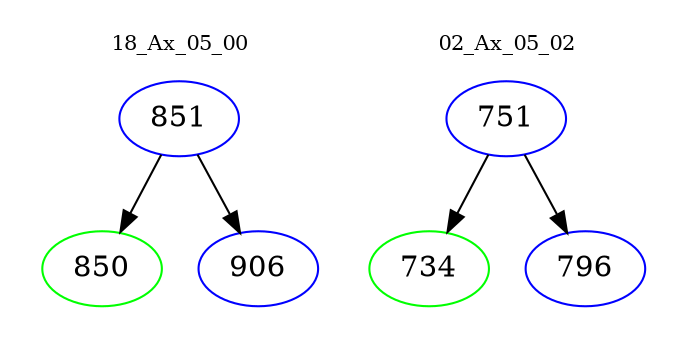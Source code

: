 digraph{
subgraph cluster_0 {
color = white
label = "18_Ax_05_00";
fontsize=10;
T0_851 [label="851", color="blue"]
T0_851 -> T0_850 [color="black"]
T0_850 [label="850", color="green"]
T0_851 -> T0_906 [color="black"]
T0_906 [label="906", color="blue"]
}
subgraph cluster_1 {
color = white
label = "02_Ax_05_02";
fontsize=10;
T1_751 [label="751", color="blue"]
T1_751 -> T1_734 [color="black"]
T1_734 [label="734", color="green"]
T1_751 -> T1_796 [color="black"]
T1_796 [label="796", color="blue"]
}
}
